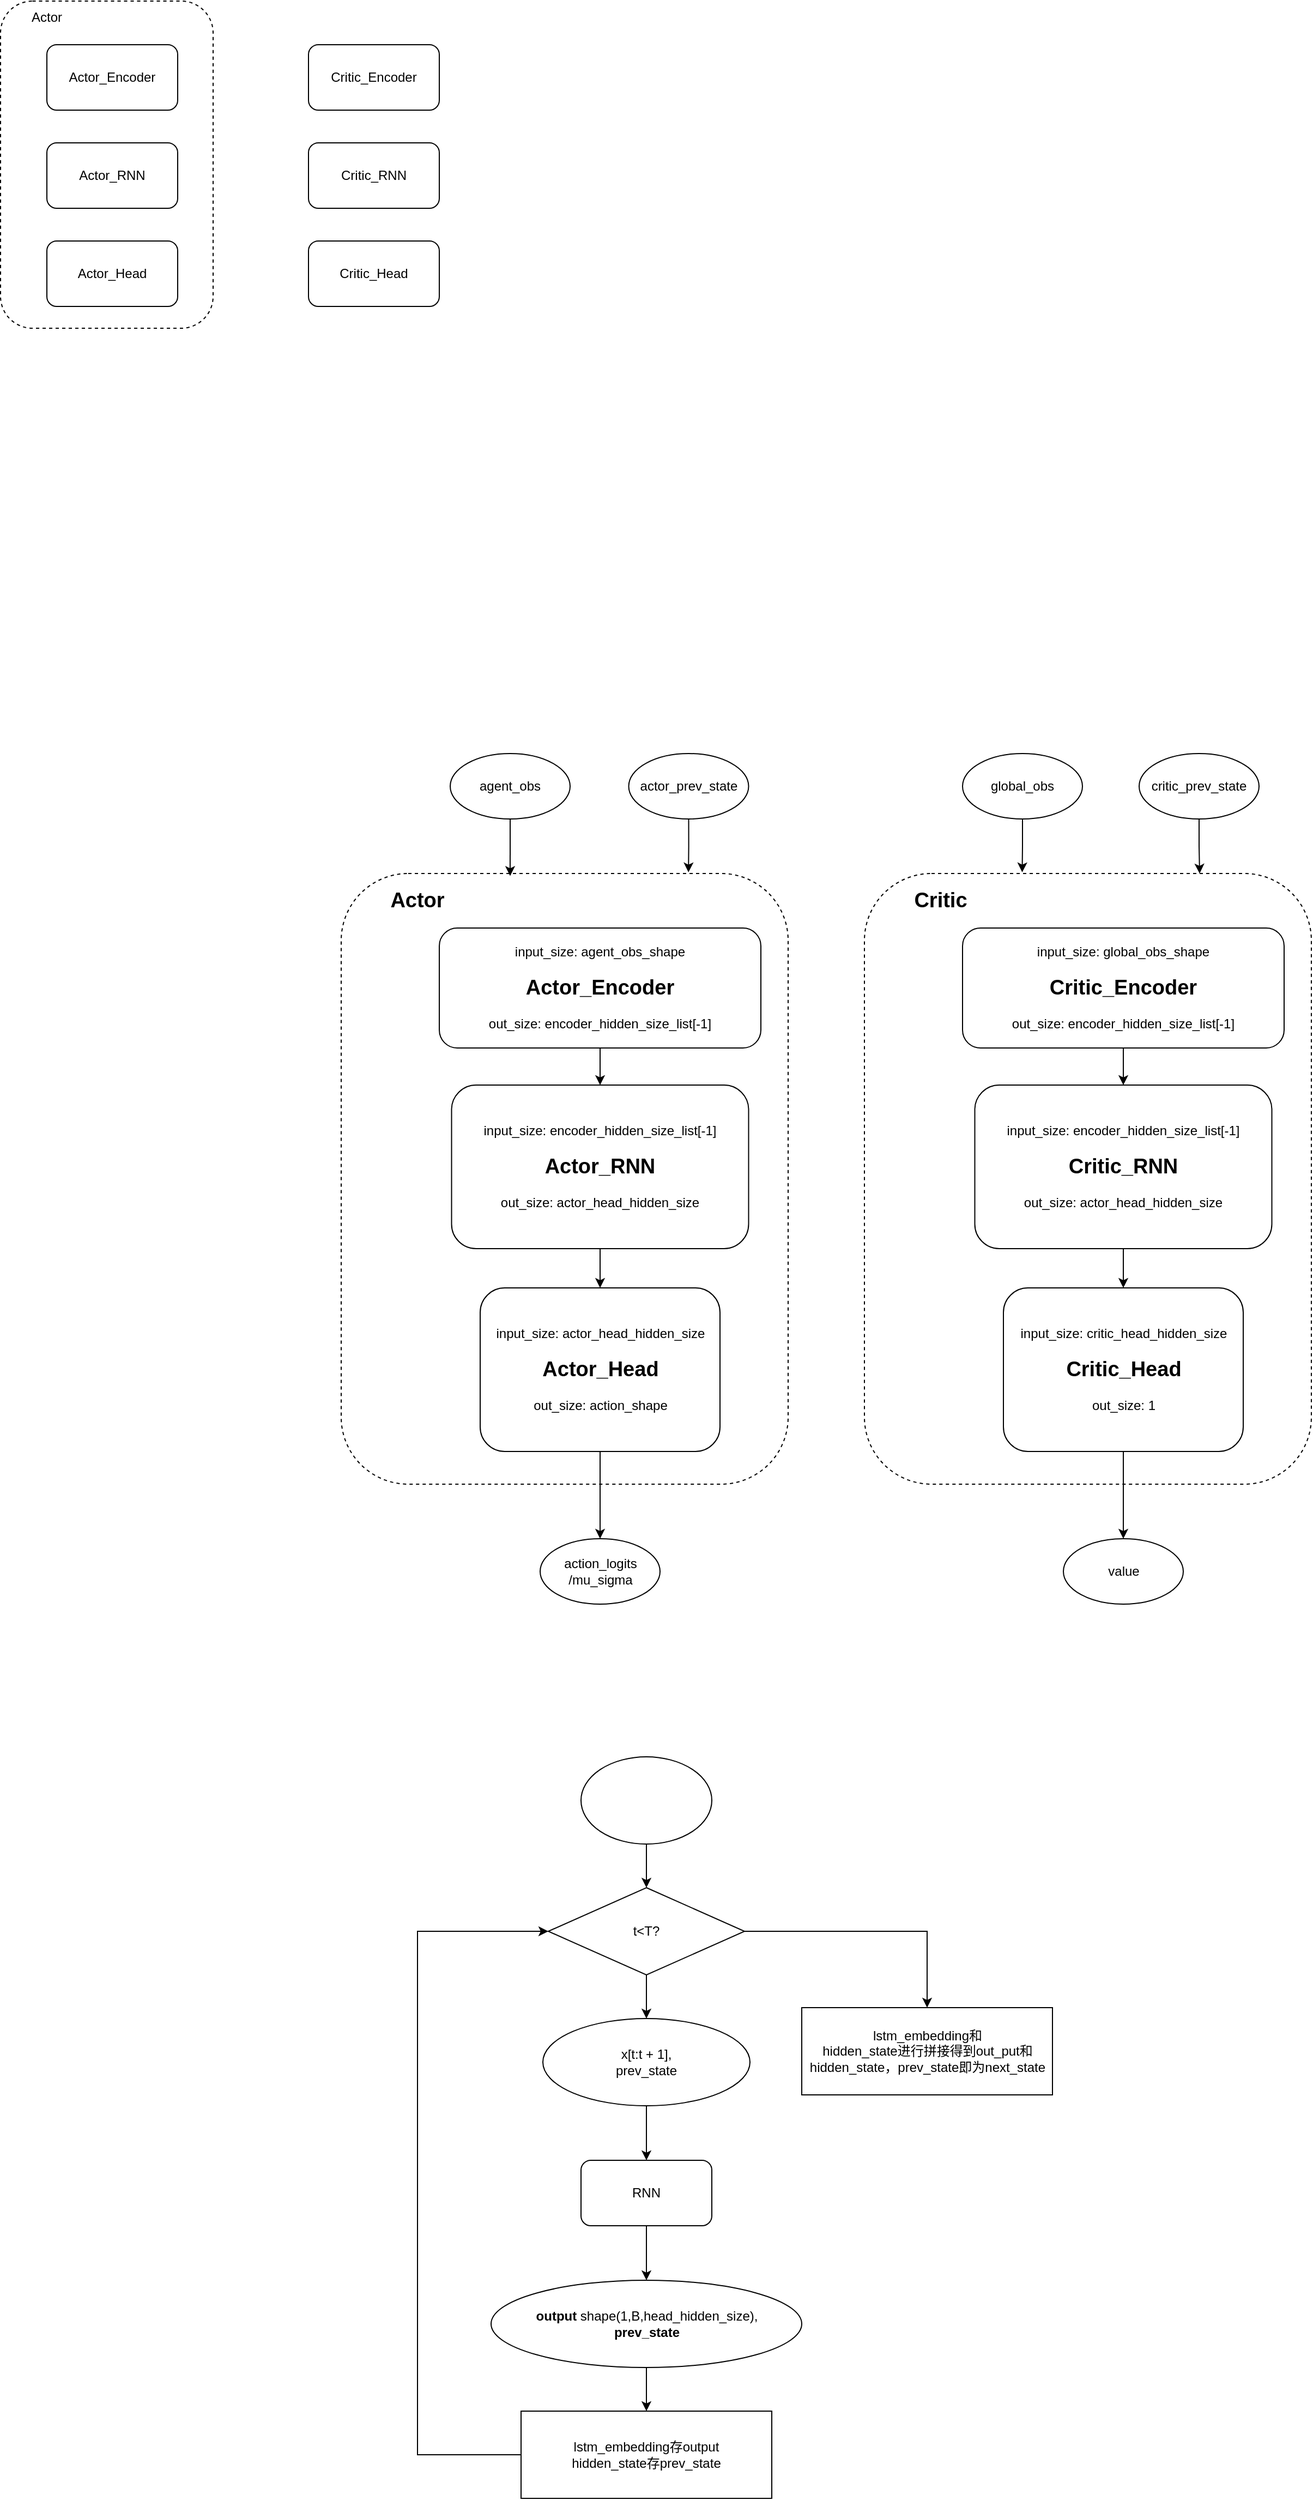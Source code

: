 <mxfile version="21.7.2" type="github">
  <diagram name="第 1 页" id="zlHumGQmKh7d2wTvnxoP">
    <mxGraphModel dx="1235" dy="666" grid="1" gridSize="10" guides="1" tooltips="1" connect="1" arrows="1" fold="1" page="1" pageScale="1" pageWidth="2339" pageHeight="3300" math="0" shadow="0">
      <root>
        <mxCell id="0" />
        <mxCell id="1" parent="0" />
        <mxCell id="aR5EnWADFdQuWk0eKf3q-10" value="" style="rounded=1;whiteSpace=wrap;html=1;strokeColor=default;dashed=1;fillColor=none;" parent="1" vertex="1">
          <mxGeometry x="297.5" y="220" width="195" height="300" as="geometry" />
        </mxCell>
        <mxCell id="aR5EnWADFdQuWk0eKf3q-1" value="Actor_Encoder" style="rounded=1;whiteSpace=wrap;html=1;" parent="1" vertex="1">
          <mxGeometry x="340" y="260" width="120" height="60" as="geometry" />
        </mxCell>
        <mxCell id="aR5EnWADFdQuWk0eKf3q-34" style="edgeStyle=orthogonalEdgeStyle;rounded=0;orthogonalLoop=1;jettySize=auto;html=1;exitX=0.5;exitY=1;exitDx=0;exitDy=0;entryX=0.378;entryY=0.004;entryDx=0;entryDy=0;entryPerimeter=0;" parent="1" source="aR5EnWADFdQuWk0eKf3q-2" target="aR5EnWADFdQuWk0eKf3q-12" edge="1">
          <mxGeometry relative="1" as="geometry" />
        </mxCell>
        <mxCell id="aR5EnWADFdQuWk0eKf3q-2" value="agent_obs" style="ellipse;whiteSpace=wrap;html=1;" parent="1" vertex="1">
          <mxGeometry x="710" y="910" width="110" height="60" as="geometry" />
        </mxCell>
        <mxCell id="aR5EnWADFdQuWk0eKf3q-36" style="edgeStyle=orthogonalEdgeStyle;rounded=0;orthogonalLoop=1;jettySize=auto;html=1;exitX=0.5;exitY=1;exitDx=0;exitDy=0;entryX=0.353;entryY=-0.002;entryDx=0;entryDy=0;entryPerimeter=0;" parent="1" source="aR5EnWADFdQuWk0eKf3q-3" target="aR5EnWADFdQuWk0eKf3q-23" edge="1">
          <mxGeometry relative="1" as="geometry" />
        </mxCell>
        <mxCell id="aR5EnWADFdQuWk0eKf3q-3" value="global_obs" style="ellipse;whiteSpace=wrap;html=1;" parent="1" vertex="1">
          <mxGeometry x="1180" y="910" width="110" height="60" as="geometry" />
        </mxCell>
        <mxCell id="aR5EnWADFdQuWk0eKf3q-4" value="Critic_Encoder" style="rounded=1;whiteSpace=wrap;html=1;" parent="1" vertex="1">
          <mxGeometry x="580" y="260" width="120" height="60" as="geometry" />
        </mxCell>
        <mxCell id="aR5EnWADFdQuWk0eKf3q-5" value="Actor_RNN" style="rounded=1;whiteSpace=wrap;html=1;" parent="1" vertex="1">
          <mxGeometry x="340" y="350" width="120" height="60" as="geometry" />
        </mxCell>
        <mxCell id="aR5EnWADFdQuWk0eKf3q-6" value="Critic_RNN" style="rounded=1;whiteSpace=wrap;html=1;" parent="1" vertex="1">
          <mxGeometry x="580" y="350" width="120" height="60" as="geometry" />
        </mxCell>
        <mxCell id="aR5EnWADFdQuWk0eKf3q-7" value="Actor_Head" style="rounded=1;whiteSpace=wrap;html=1;" parent="1" vertex="1">
          <mxGeometry x="340" y="440" width="120" height="60" as="geometry" />
        </mxCell>
        <mxCell id="aR5EnWADFdQuWk0eKf3q-8" value="Critic_Head" style="rounded=1;whiteSpace=wrap;html=1;" parent="1" vertex="1">
          <mxGeometry x="580" y="440" width="120" height="60" as="geometry" />
        </mxCell>
        <mxCell id="aR5EnWADFdQuWk0eKf3q-11" value="Actor" style="text;html=1;strokeColor=none;fillColor=none;align=center;verticalAlign=middle;whiteSpace=wrap;rounded=0;" parent="1" vertex="1">
          <mxGeometry x="310" y="220" width="60" height="30" as="geometry" />
        </mxCell>
        <mxCell id="aR5EnWADFdQuWk0eKf3q-12" value="" style="rounded=1;whiteSpace=wrap;html=1;strokeColor=default;dashed=1;fillColor=none;glass=0;" parent="1" vertex="1">
          <mxGeometry x="610" y="1020" width="410" height="560" as="geometry" />
        </mxCell>
        <mxCell id="aR5EnWADFdQuWk0eKf3q-19" style="edgeStyle=orthogonalEdgeStyle;rounded=0;orthogonalLoop=1;jettySize=auto;html=1;exitX=0.5;exitY=1;exitDx=0;exitDy=0;entryX=0.5;entryY=0;entryDx=0;entryDy=0;" parent="1" source="aR5EnWADFdQuWk0eKf3q-13" target="aR5EnWADFdQuWk0eKf3q-17" edge="1">
          <mxGeometry relative="1" as="geometry" />
        </mxCell>
        <mxCell id="aR5EnWADFdQuWk0eKf3q-13" value="input_size:&amp;nbsp;agent_obs_shape&lt;br&gt;&lt;span style=&quot;background-color: initial;&quot;&gt;&amp;nbsp;&lt;/span&gt;&lt;br&gt;&lt;font style=&quot;font-size: 19px;&quot;&gt;&lt;b&gt;Actor_Encoder&lt;/b&gt;&lt;/font&gt;&lt;br&gt;&lt;br&gt;out_size:&amp;nbsp;encoder_hidden_size_list[-1]" style="rounded=1;whiteSpace=wrap;html=1;" parent="1" vertex="1">
          <mxGeometry x="700" y="1070" width="295" height="110" as="geometry" />
        </mxCell>
        <mxCell id="aR5EnWADFdQuWk0eKf3q-22" style="edgeStyle=orthogonalEdgeStyle;rounded=0;orthogonalLoop=1;jettySize=auto;html=1;exitX=0.5;exitY=1;exitDx=0;exitDy=0;" parent="1" source="aR5EnWADFdQuWk0eKf3q-15" target="aR5EnWADFdQuWk0eKf3q-21" edge="1">
          <mxGeometry relative="1" as="geometry" />
        </mxCell>
        <mxCell id="aR5EnWADFdQuWk0eKf3q-15" value="input_size:&amp;nbsp;actor_head_hidden_size&lt;br&gt;&lt;br&gt;&lt;b&gt;&lt;font style=&quot;font-size: 19px;&quot;&gt;Actor_Head&lt;/font&gt;&lt;/b&gt;&lt;br&gt;&lt;br&gt;out_size:&amp;nbsp;action_shape" style="rounded=1;whiteSpace=wrap;html=1;" parent="1" vertex="1">
          <mxGeometry x="737.5" y="1400" width="220" height="150" as="geometry" />
        </mxCell>
        <mxCell id="aR5EnWADFdQuWk0eKf3q-16" value="&lt;b&gt;&lt;font style=&quot;font-size: 19px;&quot;&gt;Actor&lt;/font&gt;&lt;/b&gt;" style="text;html=1;strokeColor=none;fillColor=none;align=center;verticalAlign=middle;whiteSpace=wrap;rounded=0;" parent="1" vertex="1">
          <mxGeometry x="650" y="1030" width="60" height="30" as="geometry" />
        </mxCell>
        <mxCell id="aR5EnWADFdQuWk0eKf3q-20" style="edgeStyle=orthogonalEdgeStyle;rounded=0;orthogonalLoop=1;jettySize=auto;html=1;exitX=0.5;exitY=1;exitDx=0;exitDy=0;" parent="1" source="aR5EnWADFdQuWk0eKf3q-17" target="aR5EnWADFdQuWk0eKf3q-15" edge="1">
          <mxGeometry relative="1" as="geometry" />
        </mxCell>
        <mxCell id="aR5EnWADFdQuWk0eKf3q-17" value="input_size: encoder_hidden_size_list[-1]&lt;br&gt;&lt;br&gt;&lt;font style=&quot;font-size: 19px;&quot;&gt;&lt;b&gt;Actor_RNN&lt;/b&gt;&lt;/font&gt;&lt;br&gt;&lt;br&gt;out_size:&amp;nbsp;actor_head_hidden_size" style="rounded=1;whiteSpace=wrap;html=1;" parent="1" vertex="1">
          <mxGeometry x="711.25" y="1214" width="272.5" height="150" as="geometry" />
        </mxCell>
        <mxCell id="aR5EnWADFdQuWk0eKf3q-21" value="action_logits&lt;br&gt;/mu_sigma" style="ellipse;whiteSpace=wrap;html=1;" parent="1" vertex="1">
          <mxGeometry x="792.5" y="1630" width="110" height="60" as="geometry" />
        </mxCell>
        <mxCell id="aR5EnWADFdQuWk0eKf3q-23" value="" style="rounded=1;whiteSpace=wrap;html=1;strokeColor=default;dashed=1;fillColor=none;glass=0;" parent="1" vertex="1">
          <mxGeometry x="1090" y="1020" width="410" height="560" as="geometry" />
        </mxCell>
        <mxCell id="aR5EnWADFdQuWk0eKf3q-24" style="edgeStyle=orthogonalEdgeStyle;rounded=0;orthogonalLoop=1;jettySize=auto;html=1;exitX=0.5;exitY=1;exitDx=0;exitDy=0;entryX=0.5;entryY=0;entryDx=0;entryDy=0;" parent="1" source="aR5EnWADFdQuWk0eKf3q-25" target="aR5EnWADFdQuWk0eKf3q-30" edge="1">
          <mxGeometry relative="1" as="geometry" />
        </mxCell>
        <mxCell id="aR5EnWADFdQuWk0eKf3q-25" value="input_size: global_obs_shape&lt;br&gt;&lt;span style=&quot;background-color: initial;&quot;&gt;&amp;nbsp;&lt;/span&gt;&lt;br&gt;&lt;font style=&quot;font-size: 19px;&quot;&gt;&lt;b style=&quot;border-color: var(--border-color);&quot;&gt;Critic&lt;/b&gt;&lt;b&gt;_Encoder&lt;/b&gt;&lt;/font&gt;&lt;br&gt;&lt;br&gt;out_size:&amp;nbsp;encoder_hidden_size_list[-1]" style="rounded=1;whiteSpace=wrap;html=1;" parent="1" vertex="1">
          <mxGeometry x="1180" y="1070" width="295" height="110" as="geometry" />
        </mxCell>
        <mxCell id="aR5EnWADFdQuWk0eKf3q-26" style="edgeStyle=orthogonalEdgeStyle;rounded=0;orthogonalLoop=1;jettySize=auto;html=1;exitX=0.5;exitY=1;exitDx=0;exitDy=0;" parent="1" source="aR5EnWADFdQuWk0eKf3q-27" target="aR5EnWADFdQuWk0eKf3q-31" edge="1">
          <mxGeometry relative="1" as="geometry" />
        </mxCell>
        <mxCell id="aR5EnWADFdQuWk0eKf3q-27" value="input_size:&amp;nbsp;critic_head_hidden_size&lt;br&gt;&lt;br&gt;&lt;b style=&quot;border-color: var(--border-color); font-size: 19px;&quot;&gt;Critic&lt;/b&gt;&lt;b&gt;&lt;font style=&quot;font-size: 19px;&quot;&gt;_Head&lt;/font&gt;&lt;/b&gt;&lt;br&gt;&lt;br&gt;out_size:&amp;nbsp;1" style="rounded=1;whiteSpace=wrap;html=1;" parent="1" vertex="1">
          <mxGeometry x="1217.5" y="1400" width="220" height="150" as="geometry" />
        </mxCell>
        <mxCell id="aR5EnWADFdQuWk0eKf3q-28" value="&lt;span style=&quot;font-size: 19px;&quot;&gt;&lt;b&gt;Critic&lt;/b&gt;&lt;/span&gt;" style="text;html=1;strokeColor=none;fillColor=none;align=center;verticalAlign=middle;whiteSpace=wrap;rounded=0;" parent="1" vertex="1">
          <mxGeometry x="1130" y="1030" width="60" height="30" as="geometry" />
        </mxCell>
        <mxCell id="aR5EnWADFdQuWk0eKf3q-29" style="edgeStyle=orthogonalEdgeStyle;rounded=0;orthogonalLoop=1;jettySize=auto;html=1;exitX=0.5;exitY=1;exitDx=0;exitDy=0;" parent="1" source="aR5EnWADFdQuWk0eKf3q-30" target="aR5EnWADFdQuWk0eKf3q-27" edge="1">
          <mxGeometry relative="1" as="geometry" />
        </mxCell>
        <mxCell id="aR5EnWADFdQuWk0eKf3q-30" value="input_size: encoder_hidden_size_list[-1]&lt;br&gt;&lt;br&gt;&lt;font style=&quot;font-size: 19px;&quot;&gt;&lt;b style=&quot;border-color: var(--border-color);&quot;&gt;Critic&lt;/b&gt;&lt;b&gt;_RNN&lt;/b&gt;&lt;/font&gt;&lt;br&gt;&lt;br&gt;out_size:&amp;nbsp;actor_head_hidden_size" style="rounded=1;whiteSpace=wrap;html=1;" parent="1" vertex="1">
          <mxGeometry x="1191.25" y="1214" width="272.5" height="150" as="geometry" />
        </mxCell>
        <mxCell id="aR5EnWADFdQuWk0eKf3q-31" value="value" style="ellipse;whiteSpace=wrap;html=1;" parent="1" vertex="1">
          <mxGeometry x="1272.5" y="1630" width="110" height="60" as="geometry" />
        </mxCell>
        <mxCell id="aR5EnWADFdQuWk0eKf3q-35" style="edgeStyle=orthogonalEdgeStyle;rounded=0;orthogonalLoop=1;jettySize=auto;html=1;exitX=0.5;exitY=1;exitDx=0;exitDy=0;entryX=0.777;entryY=-0.002;entryDx=0;entryDy=0;entryPerimeter=0;" parent="1" source="aR5EnWADFdQuWk0eKf3q-32" target="aR5EnWADFdQuWk0eKf3q-12" edge="1">
          <mxGeometry relative="1" as="geometry" />
        </mxCell>
        <mxCell id="aR5EnWADFdQuWk0eKf3q-32" value="actor_prev_state" style="ellipse;whiteSpace=wrap;html=1;" parent="1" vertex="1">
          <mxGeometry x="873.75" y="910" width="110" height="60" as="geometry" />
        </mxCell>
        <mxCell id="aR5EnWADFdQuWk0eKf3q-37" style="edgeStyle=orthogonalEdgeStyle;rounded=0;orthogonalLoop=1;jettySize=auto;html=1;exitX=0.5;exitY=1;exitDx=0;exitDy=0;entryX=0.75;entryY=0;entryDx=0;entryDy=0;" parent="1" source="aR5EnWADFdQuWk0eKf3q-33" target="aR5EnWADFdQuWk0eKf3q-23" edge="1">
          <mxGeometry relative="1" as="geometry" />
        </mxCell>
        <mxCell id="aR5EnWADFdQuWk0eKf3q-33" value="critic_prev_state" style="ellipse;whiteSpace=wrap;html=1;" parent="1" vertex="1">
          <mxGeometry x="1342" y="910" width="110" height="60" as="geometry" />
        </mxCell>
        <mxCell id="QoYrws9zHkfUgrFBLgzV-7" style="edgeStyle=orthogonalEdgeStyle;rounded=0;orthogonalLoop=1;jettySize=auto;html=1;exitX=0.5;exitY=1;exitDx=0;exitDy=0;" edge="1" parent="1" source="QoYrws9zHkfUgrFBLgzV-1" target="QoYrws9zHkfUgrFBLgzV-6">
          <mxGeometry relative="1" as="geometry" />
        </mxCell>
        <mxCell id="QoYrws9zHkfUgrFBLgzV-1" value="RNN" style="rounded=1;whiteSpace=wrap;html=1;" vertex="1" parent="1">
          <mxGeometry x="830" y="2200" width="120" height="60" as="geometry" />
        </mxCell>
        <mxCell id="QoYrws9zHkfUgrFBLgzV-5" style="edgeStyle=orthogonalEdgeStyle;rounded=0;orthogonalLoop=1;jettySize=auto;html=1;exitX=0.5;exitY=1;exitDx=0;exitDy=0;entryX=0.5;entryY=0;entryDx=0;entryDy=0;" edge="1" parent="1" source="QoYrws9zHkfUgrFBLgzV-4" target="QoYrws9zHkfUgrFBLgzV-1">
          <mxGeometry relative="1" as="geometry" />
        </mxCell>
        <mxCell id="QoYrws9zHkfUgrFBLgzV-4" value="x[t:t + 1],&lt;br&gt;prev_state" style="ellipse;whiteSpace=wrap;html=1;" vertex="1" parent="1">
          <mxGeometry x="795" y="2070" width="190" height="80" as="geometry" />
        </mxCell>
        <mxCell id="QoYrws9zHkfUgrFBLgzV-9" style="edgeStyle=orthogonalEdgeStyle;rounded=0;orthogonalLoop=1;jettySize=auto;html=1;exitX=0.5;exitY=1;exitDx=0;exitDy=0;" edge="1" parent="1" source="QoYrws9zHkfUgrFBLgzV-6" target="QoYrws9zHkfUgrFBLgzV-8">
          <mxGeometry relative="1" as="geometry" />
        </mxCell>
        <mxCell id="QoYrws9zHkfUgrFBLgzV-6" value="&lt;b&gt;output&lt;/b&gt; shape(1,B,head_hidden_size),&lt;br&gt;&lt;b&gt;prev_state&lt;/b&gt;" style="ellipse;whiteSpace=wrap;html=1;" vertex="1" parent="1">
          <mxGeometry x="747.5" y="2310" width="285" height="80" as="geometry" />
        </mxCell>
        <mxCell id="QoYrws9zHkfUgrFBLgzV-10" style="edgeStyle=orthogonalEdgeStyle;rounded=0;orthogonalLoop=1;jettySize=auto;html=1;exitX=0;exitY=0.5;exitDx=0;exitDy=0;entryX=0;entryY=0.5;entryDx=0;entryDy=0;" edge="1" parent="1" source="QoYrws9zHkfUgrFBLgzV-8" target="QoYrws9zHkfUgrFBLgzV-11">
          <mxGeometry relative="1" as="geometry">
            <Array as="points">
              <mxPoint x="680" y="2470" />
              <mxPoint x="680" y="1990" />
            </Array>
          </mxGeometry>
        </mxCell>
        <mxCell id="QoYrws9zHkfUgrFBLgzV-8" value="lstm_embedding存output&lt;br&gt;hidden_state存prev_state" style="rounded=0;whiteSpace=wrap;html=1;" vertex="1" parent="1">
          <mxGeometry x="775" y="2430" width="230" height="80" as="geometry" />
        </mxCell>
        <mxCell id="QoYrws9zHkfUgrFBLgzV-12" style="edgeStyle=orthogonalEdgeStyle;rounded=0;orthogonalLoop=1;jettySize=auto;html=1;exitX=0.5;exitY=1;exitDx=0;exitDy=0;" edge="1" parent="1" source="QoYrws9zHkfUgrFBLgzV-11" target="QoYrws9zHkfUgrFBLgzV-4">
          <mxGeometry relative="1" as="geometry" />
        </mxCell>
        <mxCell id="QoYrws9zHkfUgrFBLgzV-16" style="edgeStyle=orthogonalEdgeStyle;rounded=0;orthogonalLoop=1;jettySize=auto;html=1;exitX=1;exitY=0.5;exitDx=0;exitDy=0;" edge="1" parent="1" source="QoYrws9zHkfUgrFBLgzV-11" target="QoYrws9zHkfUgrFBLgzV-15">
          <mxGeometry relative="1" as="geometry" />
        </mxCell>
        <mxCell id="QoYrws9zHkfUgrFBLgzV-11" value="t&amp;lt;T?" style="rhombus;whiteSpace=wrap;html=1;" vertex="1" parent="1">
          <mxGeometry x="800" y="1950" width="180" height="80" as="geometry" />
        </mxCell>
        <mxCell id="QoYrws9zHkfUgrFBLgzV-14" style="edgeStyle=orthogonalEdgeStyle;rounded=0;orthogonalLoop=1;jettySize=auto;html=1;exitX=0.5;exitY=1;exitDx=0;exitDy=0;entryX=0.5;entryY=0;entryDx=0;entryDy=0;" edge="1" parent="1" source="QoYrws9zHkfUgrFBLgzV-13" target="QoYrws9zHkfUgrFBLgzV-11">
          <mxGeometry relative="1" as="geometry" />
        </mxCell>
        <mxCell id="QoYrws9zHkfUgrFBLgzV-13" value="" style="ellipse;whiteSpace=wrap;html=1;" vertex="1" parent="1">
          <mxGeometry x="830" y="1830" width="120" height="80" as="geometry" />
        </mxCell>
        <mxCell id="QoYrws9zHkfUgrFBLgzV-15" value="lstm_embedding和&lt;br&gt;hidden_state进行拼接得到out_put和hidden_state，prev_state即为next_state" style="rounded=0;whiteSpace=wrap;html=1;" vertex="1" parent="1">
          <mxGeometry x="1032.5" y="2060" width="230" height="80" as="geometry" />
        </mxCell>
      </root>
    </mxGraphModel>
  </diagram>
</mxfile>
